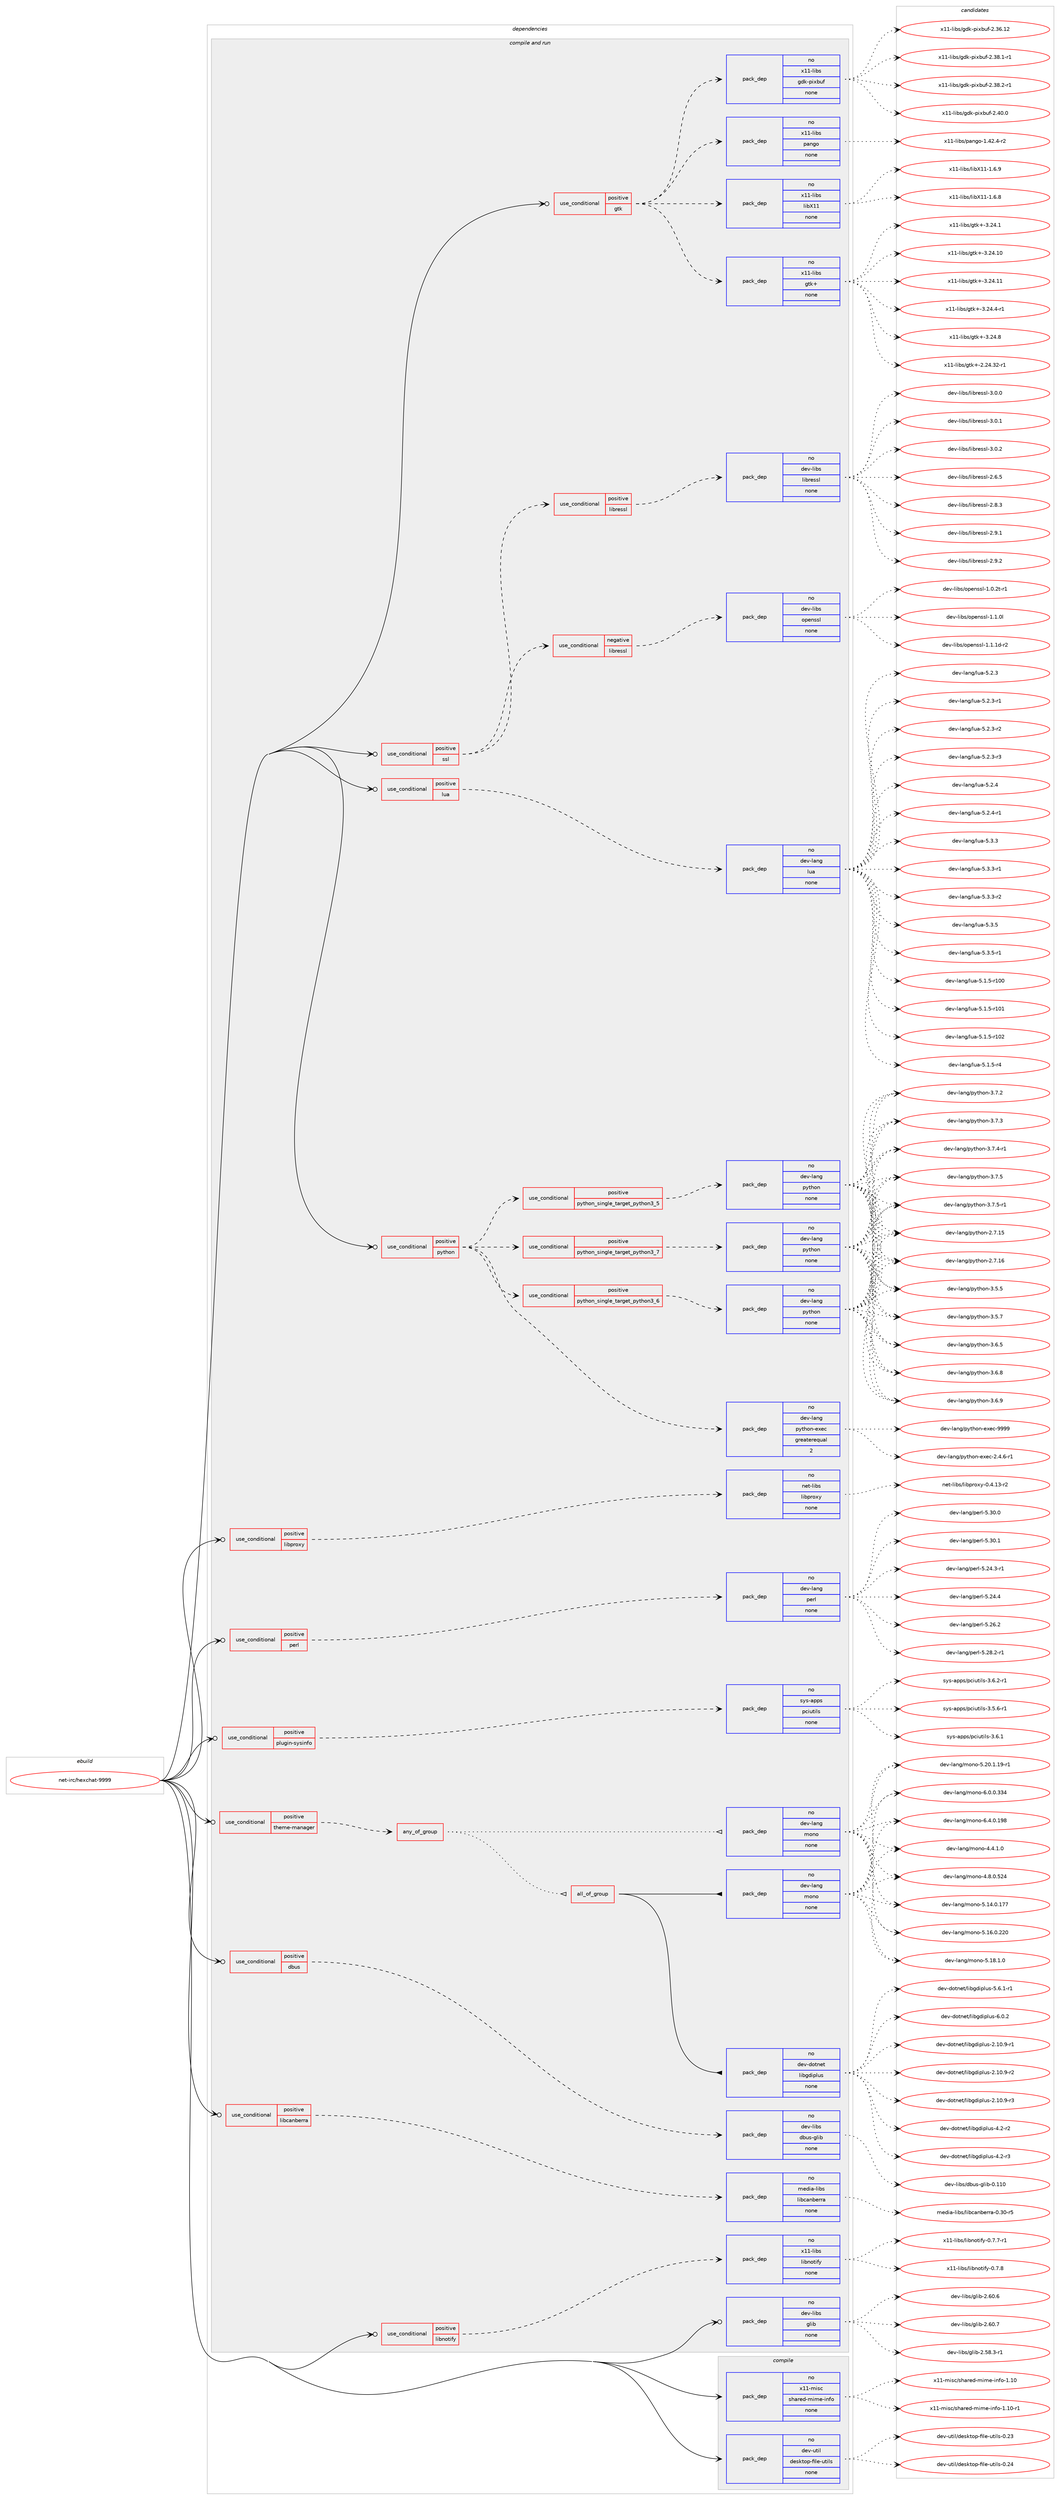 digraph prolog {

# *************
# Graph options
# *************

newrank=true;
concentrate=true;
compound=true;
graph [rankdir=LR,fontname=Helvetica,fontsize=10,ranksep=1.5];#, ranksep=2.5, nodesep=0.2];
edge  [arrowhead=vee];
node  [fontname=Helvetica,fontsize=10];

# **********
# The ebuild
# **********

subgraph cluster_leftcol {
color=gray;
rank=same;
label=<<i>ebuild</i>>;
id [label="net-irc/hexchat-9999", color=red, width=4, href="../net-irc/hexchat-9999.svg"];
}

# ****************
# The dependencies
# ****************

subgraph cluster_midcol {
color=gray;
label=<<i>dependencies</i>>;
subgraph cluster_compile {
fillcolor="#eeeeee";
style=filled;
label=<<i>compile</i>>;
subgraph pack608854 {
dependency823987 [label=<<TABLE BORDER="0" CELLBORDER="1" CELLSPACING="0" CELLPADDING="4" WIDTH="220"><TR><TD ROWSPAN="6" CELLPADDING="30">pack_dep</TD></TR><TR><TD WIDTH="110">no</TD></TR><TR><TD>dev-util</TD></TR><TR><TD>desktop-file-utils</TD></TR><TR><TD>none</TD></TR><TR><TD></TD></TR></TABLE>>, shape=none, color=blue];
}
id:e -> dependency823987:w [weight=20,style="solid",arrowhead="vee"];
subgraph pack608855 {
dependency823988 [label=<<TABLE BORDER="0" CELLBORDER="1" CELLSPACING="0" CELLPADDING="4" WIDTH="220"><TR><TD ROWSPAN="6" CELLPADDING="30">pack_dep</TD></TR><TR><TD WIDTH="110">no</TD></TR><TR><TD>x11-misc</TD></TR><TR><TD>shared-mime-info</TD></TR><TR><TD>none</TD></TR><TR><TD></TD></TR></TABLE>>, shape=none, color=blue];
}
id:e -> dependency823988:w [weight=20,style="solid",arrowhead="vee"];
}
subgraph cluster_compileandrun {
fillcolor="#eeeeee";
style=filled;
label=<<i>compile and run</i>>;
subgraph cond200714 {
dependency823989 [label=<<TABLE BORDER="0" CELLBORDER="1" CELLSPACING="0" CELLPADDING="4"><TR><TD ROWSPAN="3" CELLPADDING="10">use_conditional</TD></TR><TR><TD>positive</TD></TR><TR><TD>dbus</TD></TR></TABLE>>, shape=none, color=red];
subgraph pack608856 {
dependency823990 [label=<<TABLE BORDER="0" CELLBORDER="1" CELLSPACING="0" CELLPADDING="4" WIDTH="220"><TR><TD ROWSPAN="6" CELLPADDING="30">pack_dep</TD></TR><TR><TD WIDTH="110">no</TD></TR><TR><TD>dev-libs</TD></TR><TR><TD>dbus-glib</TD></TR><TR><TD>none</TD></TR><TR><TD></TD></TR></TABLE>>, shape=none, color=blue];
}
dependency823989:e -> dependency823990:w [weight=20,style="dashed",arrowhead="vee"];
}
id:e -> dependency823989:w [weight=20,style="solid",arrowhead="odotvee"];
subgraph cond200715 {
dependency823991 [label=<<TABLE BORDER="0" CELLBORDER="1" CELLSPACING="0" CELLPADDING="4"><TR><TD ROWSPAN="3" CELLPADDING="10">use_conditional</TD></TR><TR><TD>positive</TD></TR><TR><TD>gtk</TD></TR></TABLE>>, shape=none, color=red];
subgraph pack608857 {
dependency823992 [label=<<TABLE BORDER="0" CELLBORDER="1" CELLSPACING="0" CELLPADDING="4" WIDTH="220"><TR><TD ROWSPAN="6" CELLPADDING="30">pack_dep</TD></TR><TR><TD WIDTH="110">no</TD></TR><TR><TD>x11-libs</TD></TR><TR><TD>gdk-pixbuf</TD></TR><TR><TD>none</TD></TR><TR><TD></TD></TR></TABLE>>, shape=none, color=blue];
}
dependency823991:e -> dependency823992:w [weight=20,style="dashed",arrowhead="vee"];
subgraph pack608858 {
dependency823993 [label=<<TABLE BORDER="0" CELLBORDER="1" CELLSPACING="0" CELLPADDING="4" WIDTH="220"><TR><TD ROWSPAN="6" CELLPADDING="30">pack_dep</TD></TR><TR><TD WIDTH="110">no</TD></TR><TR><TD>x11-libs</TD></TR><TR><TD>gtk+</TD></TR><TR><TD>none</TD></TR><TR><TD></TD></TR></TABLE>>, shape=none, color=blue];
}
dependency823991:e -> dependency823993:w [weight=20,style="dashed",arrowhead="vee"];
subgraph pack608859 {
dependency823994 [label=<<TABLE BORDER="0" CELLBORDER="1" CELLSPACING="0" CELLPADDING="4" WIDTH="220"><TR><TD ROWSPAN="6" CELLPADDING="30">pack_dep</TD></TR><TR><TD WIDTH="110">no</TD></TR><TR><TD>x11-libs</TD></TR><TR><TD>libX11</TD></TR><TR><TD>none</TD></TR><TR><TD></TD></TR></TABLE>>, shape=none, color=blue];
}
dependency823991:e -> dependency823994:w [weight=20,style="dashed",arrowhead="vee"];
subgraph pack608860 {
dependency823995 [label=<<TABLE BORDER="0" CELLBORDER="1" CELLSPACING="0" CELLPADDING="4" WIDTH="220"><TR><TD ROWSPAN="6" CELLPADDING="30">pack_dep</TD></TR><TR><TD WIDTH="110">no</TD></TR><TR><TD>x11-libs</TD></TR><TR><TD>pango</TD></TR><TR><TD>none</TD></TR><TR><TD></TD></TR></TABLE>>, shape=none, color=blue];
}
dependency823991:e -> dependency823995:w [weight=20,style="dashed",arrowhead="vee"];
}
id:e -> dependency823991:w [weight=20,style="solid",arrowhead="odotvee"];
subgraph cond200716 {
dependency823996 [label=<<TABLE BORDER="0" CELLBORDER="1" CELLSPACING="0" CELLPADDING="4"><TR><TD ROWSPAN="3" CELLPADDING="10">use_conditional</TD></TR><TR><TD>positive</TD></TR><TR><TD>libcanberra</TD></TR></TABLE>>, shape=none, color=red];
subgraph pack608861 {
dependency823997 [label=<<TABLE BORDER="0" CELLBORDER="1" CELLSPACING="0" CELLPADDING="4" WIDTH="220"><TR><TD ROWSPAN="6" CELLPADDING="30">pack_dep</TD></TR><TR><TD WIDTH="110">no</TD></TR><TR><TD>media-libs</TD></TR><TR><TD>libcanberra</TD></TR><TR><TD>none</TD></TR><TR><TD></TD></TR></TABLE>>, shape=none, color=blue];
}
dependency823996:e -> dependency823997:w [weight=20,style="dashed",arrowhead="vee"];
}
id:e -> dependency823996:w [weight=20,style="solid",arrowhead="odotvee"];
subgraph cond200717 {
dependency823998 [label=<<TABLE BORDER="0" CELLBORDER="1" CELLSPACING="0" CELLPADDING="4"><TR><TD ROWSPAN="3" CELLPADDING="10">use_conditional</TD></TR><TR><TD>positive</TD></TR><TR><TD>libnotify</TD></TR></TABLE>>, shape=none, color=red];
subgraph pack608862 {
dependency823999 [label=<<TABLE BORDER="0" CELLBORDER="1" CELLSPACING="0" CELLPADDING="4" WIDTH="220"><TR><TD ROWSPAN="6" CELLPADDING="30">pack_dep</TD></TR><TR><TD WIDTH="110">no</TD></TR><TR><TD>x11-libs</TD></TR><TR><TD>libnotify</TD></TR><TR><TD>none</TD></TR><TR><TD></TD></TR></TABLE>>, shape=none, color=blue];
}
dependency823998:e -> dependency823999:w [weight=20,style="dashed",arrowhead="vee"];
}
id:e -> dependency823998:w [weight=20,style="solid",arrowhead="odotvee"];
subgraph cond200718 {
dependency824000 [label=<<TABLE BORDER="0" CELLBORDER="1" CELLSPACING="0" CELLPADDING="4"><TR><TD ROWSPAN="3" CELLPADDING="10">use_conditional</TD></TR><TR><TD>positive</TD></TR><TR><TD>libproxy</TD></TR></TABLE>>, shape=none, color=red];
subgraph pack608863 {
dependency824001 [label=<<TABLE BORDER="0" CELLBORDER="1" CELLSPACING="0" CELLPADDING="4" WIDTH="220"><TR><TD ROWSPAN="6" CELLPADDING="30">pack_dep</TD></TR><TR><TD WIDTH="110">no</TD></TR><TR><TD>net-libs</TD></TR><TR><TD>libproxy</TD></TR><TR><TD>none</TD></TR><TR><TD></TD></TR></TABLE>>, shape=none, color=blue];
}
dependency824000:e -> dependency824001:w [weight=20,style="dashed",arrowhead="vee"];
}
id:e -> dependency824000:w [weight=20,style="solid",arrowhead="odotvee"];
subgraph cond200719 {
dependency824002 [label=<<TABLE BORDER="0" CELLBORDER="1" CELLSPACING="0" CELLPADDING="4"><TR><TD ROWSPAN="3" CELLPADDING="10">use_conditional</TD></TR><TR><TD>positive</TD></TR><TR><TD>lua</TD></TR></TABLE>>, shape=none, color=red];
subgraph pack608864 {
dependency824003 [label=<<TABLE BORDER="0" CELLBORDER="1" CELLSPACING="0" CELLPADDING="4" WIDTH="220"><TR><TD ROWSPAN="6" CELLPADDING="30">pack_dep</TD></TR><TR><TD WIDTH="110">no</TD></TR><TR><TD>dev-lang</TD></TR><TR><TD>lua</TD></TR><TR><TD>none</TD></TR><TR><TD></TD></TR></TABLE>>, shape=none, color=blue];
}
dependency824002:e -> dependency824003:w [weight=20,style="dashed",arrowhead="vee"];
}
id:e -> dependency824002:w [weight=20,style="solid",arrowhead="odotvee"];
subgraph cond200720 {
dependency824004 [label=<<TABLE BORDER="0" CELLBORDER="1" CELLSPACING="0" CELLPADDING="4"><TR><TD ROWSPAN="3" CELLPADDING="10">use_conditional</TD></TR><TR><TD>positive</TD></TR><TR><TD>perl</TD></TR></TABLE>>, shape=none, color=red];
subgraph pack608865 {
dependency824005 [label=<<TABLE BORDER="0" CELLBORDER="1" CELLSPACING="0" CELLPADDING="4" WIDTH="220"><TR><TD ROWSPAN="6" CELLPADDING="30">pack_dep</TD></TR><TR><TD WIDTH="110">no</TD></TR><TR><TD>dev-lang</TD></TR><TR><TD>perl</TD></TR><TR><TD>none</TD></TR><TR><TD></TD></TR></TABLE>>, shape=none, color=blue];
}
dependency824004:e -> dependency824005:w [weight=20,style="dashed",arrowhead="vee"];
}
id:e -> dependency824004:w [weight=20,style="solid",arrowhead="odotvee"];
subgraph cond200721 {
dependency824006 [label=<<TABLE BORDER="0" CELLBORDER="1" CELLSPACING="0" CELLPADDING="4"><TR><TD ROWSPAN="3" CELLPADDING="10">use_conditional</TD></TR><TR><TD>positive</TD></TR><TR><TD>plugin-sysinfo</TD></TR></TABLE>>, shape=none, color=red];
subgraph pack608866 {
dependency824007 [label=<<TABLE BORDER="0" CELLBORDER="1" CELLSPACING="0" CELLPADDING="4" WIDTH="220"><TR><TD ROWSPAN="6" CELLPADDING="30">pack_dep</TD></TR><TR><TD WIDTH="110">no</TD></TR><TR><TD>sys-apps</TD></TR><TR><TD>pciutils</TD></TR><TR><TD>none</TD></TR><TR><TD></TD></TR></TABLE>>, shape=none, color=blue];
}
dependency824006:e -> dependency824007:w [weight=20,style="dashed",arrowhead="vee"];
}
id:e -> dependency824006:w [weight=20,style="solid",arrowhead="odotvee"];
subgraph cond200722 {
dependency824008 [label=<<TABLE BORDER="0" CELLBORDER="1" CELLSPACING="0" CELLPADDING="4"><TR><TD ROWSPAN="3" CELLPADDING="10">use_conditional</TD></TR><TR><TD>positive</TD></TR><TR><TD>python</TD></TR></TABLE>>, shape=none, color=red];
subgraph cond200723 {
dependency824009 [label=<<TABLE BORDER="0" CELLBORDER="1" CELLSPACING="0" CELLPADDING="4"><TR><TD ROWSPAN="3" CELLPADDING="10">use_conditional</TD></TR><TR><TD>positive</TD></TR><TR><TD>python_single_target_python3_5</TD></TR></TABLE>>, shape=none, color=red];
subgraph pack608867 {
dependency824010 [label=<<TABLE BORDER="0" CELLBORDER="1" CELLSPACING="0" CELLPADDING="4" WIDTH="220"><TR><TD ROWSPAN="6" CELLPADDING="30">pack_dep</TD></TR><TR><TD WIDTH="110">no</TD></TR><TR><TD>dev-lang</TD></TR><TR><TD>python</TD></TR><TR><TD>none</TD></TR><TR><TD></TD></TR></TABLE>>, shape=none, color=blue];
}
dependency824009:e -> dependency824010:w [weight=20,style="dashed",arrowhead="vee"];
}
dependency824008:e -> dependency824009:w [weight=20,style="dashed",arrowhead="vee"];
subgraph cond200724 {
dependency824011 [label=<<TABLE BORDER="0" CELLBORDER="1" CELLSPACING="0" CELLPADDING="4"><TR><TD ROWSPAN="3" CELLPADDING="10">use_conditional</TD></TR><TR><TD>positive</TD></TR><TR><TD>python_single_target_python3_6</TD></TR></TABLE>>, shape=none, color=red];
subgraph pack608868 {
dependency824012 [label=<<TABLE BORDER="0" CELLBORDER="1" CELLSPACING="0" CELLPADDING="4" WIDTH="220"><TR><TD ROWSPAN="6" CELLPADDING="30">pack_dep</TD></TR><TR><TD WIDTH="110">no</TD></TR><TR><TD>dev-lang</TD></TR><TR><TD>python</TD></TR><TR><TD>none</TD></TR><TR><TD></TD></TR></TABLE>>, shape=none, color=blue];
}
dependency824011:e -> dependency824012:w [weight=20,style="dashed",arrowhead="vee"];
}
dependency824008:e -> dependency824011:w [weight=20,style="dashed",arrowhead="vee"];
subgraph cond200725 {
dependency824013 [label=<<TABLE BORDER="0" CELLBORDER="1" CELLSPACING="0" CELLPADDING="4"><TR><TD ROWSPAN="3" CELLPADDING="10">use_conditional</TD></TR><TR><TD>positive</TD></TR><TR><TD>python_single_target_python3_7</TD></TR></TABLE>>, shape=none, color=red];
subgraph pack608869 {
dependency824014 [label=<<TABLE BORDER="0" CELLBORDER="1" CELLSPACING="0" CELLPADDING="4" WIDTH="220"><TR><TD ROWSPAN="6" CELLPADDING="30">pack_dep</TD></TR><TR><TD WIDTH="110">no</TD></TR><TR><TD>dev-lang</TD></TR><TR><TD>python</TD></TR><TR><TD>none</TD></TR><TR><TD></TD></TR></TABLE>>, shape=none, color=blue];
}
dependency824013:e -> dependency824014:w [weight=20,style="dashed",arrowhead="vee"];
}
dependency824008:e -> dependency824013:w [weight=20,style="dashed",arrowhead="vee"];
subgraph pack608870 {
dependency824015 [label=<<TABLE BORDER="0" CELLBORDER="1" CELLSPACING="0" CELLPADDING="4" WIDTH="220"><TR><TD ROWSPAN="6" CELLPADDING="30">pack_dep</TD></TR><TR><TD WIDTH="110">no</TD></TR><TR><TD>dev-lang</TD></TR><TR><TD>python-exec</TD></TR><TR><TD>greaterequal</TD></TR><TR><TD>2</TD></TR></TABLE>>, shape=none, color=blue];
}
dependency824008:e -> dependency824015:w [weight=20,style="dashed",arrowhead="vee"];
}
id:e -> dependency824008:w [weight=20,style="solid",arrowhead="odotvee"];
subgraph cond200726 {
dependency824016 [label=<<TABLE BORDER="0" CELLBORDER="1" CELLSPACING="0" CELLPADDING="4"><TR><TD ROWSPAN="3" CELLPADDING="10">use_conditional</TD></TR><TR><TD>positive</TD></TR><TR><TD>ssl</TD></TR></TABLE>>, shape=none, color=red];
subgraph cond200727 {
dependency824017 [label=<<TABLE BORDER="0" CELLBORDER="1" CELLSPACING="0" CELLPADDING="4"><TR><TD ROWSPAN="3" CELLPADDING="10">use_conditional</TD></TR><TR><TD>negative</TD></TR><TR><TD>libressl</TD></TR></TABLE>>, shape=none, color=red];
subgraph pack608871 {
dependency824018 [label=<<TABLE BORDER="0" CELLBORDER="1" CELLSPACING="0" CELLPADDING="4" WIDTH="220"><TR><TD ROWSPAN="6" CELLPADDING="30">pack_dep</TD></TR><TR><TD WIDTH="110">no</TD></TR><TR><TD>dev-libs</TD></TR><TR><TD>openssl</TD></TR><TR><TD>none</TD></TR><TR><TD></TD></TR></TABLE>>, shape=none, color=blue];
}
dependency824017:e -> dependency824018:w [weight=20,style="dashed",arrowhead="vee"];
}
dependency824016:e -> dependency824017:w [weight=20,style="dashed",arrowhead="vee"];
subgraph cond200728 {
dependency824019 [label=<<TABLE BORDER="0" CELLBORDER="1" CELLSPACING="0" CELLPADDING="4"><TR><TD ROWSPAN="3" CELLPADDING="10">use_conditional</TD></TR><TR><TD>positive</TD></TR><TR><TD>libressl</TD></TR></TABLE>>, shape=none, color=red];
subgraph pack608872 {
dependency824020 [label=<<TABLE BORDER="0" CELLBORDER="1" CELLSPACING="0" CELLPADDING="4" WIDTH="220"><TR><TD ROWSPAN="6" CELLPADDING="30">pack_dep</TD></TR><TR><TD WIDTH="110">no</TD></TR><TR><TD>dev-libs</TD></TR><TR><TD>libressl</TD></TR><TR><TD>none</TD></TR><TR><TD></TD></TR></TABLE>>, shape=none, color=blue];
}
dependency824019:e -> dependency824020:w [weight=20,style="dashed",arrowhead="vee"];
}
dependency824016:e -> dependency824019:w [weight=20,style="dashed",arrowhead="vee"];
}
id:e -> dependency824016:w [weight=20,style="solid",arrowhead="odotvee"];
subgraph cond200729 {
dependency824021 [label=<<TABLE BORDER="0" CELLBORDER="1" CELLSPACING="0" CELLPADDING="4"><TR><TD ROWSPAN="3" CELLPADDING="10">use_conditional</TD></TR><TR><TD>positive</TD></TR><TR><TD>theme-manager</TD></TR></TABLE>>, shape=none, color=red];
subgraph any13964 {
dependency824022 [label=<<TABLE BORDER="0" CELLBORDER="1" CELLSPACING="0" CELLPADDING="4"><TR><TD CELLPADDING="10">any_of_group</TD></TR></TABLE>>, shape=none, color=red];subgraph all458 {
dependency824023 [label=<<TABLE BORDER="0" CELLBORDER="1" CELLSPACING="0" CELLPADDING="4"><TR><TD CELLPADDING="10">all_of_group</TD></TR></TABLE>>, shape=none, color=red];subgraph pack608873 {
dependency824024 [label=<<TABLE BORDER="0" CELLBORDER="1" CELLSPACING="0" CELLPADDING="4" WIDTH="220"><TR><TD ROWSPAN="6" CELLPADDING="30">pack_dep</TD></TR><TR><TD WIDTH="110">no</TD></TR><TR><TD>dev-lang</TD></TR><TR><TD>mono</TD></TR><TR><TD>none</TD></TR><TR><TD></TD></TR></TABLE>>, shape=none, color=blue];
}
dependency824023:e -> dependency824024:w [weight=20,style="solid",arrowhead="inv"];
subgraph pack608874 {
dependency824025 [label=<<TABLE BORDER="0" CELLBORDER="1" CELLSPACING="0" CELLPADDING="4" WIDTH="220"><TR><TD ROWSPAN="6" CELLPADDING="30">pack_dep</TD></TR><TR><TD WIDTH="110">no</TD></TR><TR><TD>dev-dotnet</TD></TR><TR><TD>libgdiplus</TD></TR><TR><TD>none</TD></TR><TR><TD></TD></TR></TABLE>>, shape=none, color=blue];
}
dependency824023:e -> dependency824025:w [weight=20,style="solid",arrowhead="inv"];
}
dependency824022:e -> dependency824023:w [weight=20,style="dotted",arrowhead="oinv"];
subgraph pack608875 {
dependency824026 [label=<<TABLE BORDER="0" CELLBORDER="1" CELLSPACING="0" CELLPADDING="4" WIDTH="220"><TR><TD ROWSPAN="6" CELLPADDING="30">pack_dep</TD></TR><TR><TD WIDTH="110">no</TD></TR><TR><TD>dev-lang</TD></TR><TR><TD>mono</TD></TR><TR><TD>none</TD></TR><TR><TD></TD></TR></TABLE>>, shape=none, color=blue];
}
dependency824022:e -> dependency824026:w [weight=20,style="dotted",arrowhead="oinv"];
}
dependency824021:e -> dependency824022:w [weight=20,style="dashed",arrowhead="vee"];
}
id:e -> dependency824021:w [weight=20,style="solid",arrowhead="odotvee"];
subgraph pack608876 {
dependency824027 [label=<<TABLE BORDER="0" CELLBORDER="1" CELLSPACING="0" CELLPADDING="4" WIDTH="220"><TR><TD ROWSPAN="6" CELLPADDING="30">pack_dep</TD></TR><TR><TD WIDTH="110">no</TD></TR><TR><TD>dev-libs</TD></TR><TR><TD>glib</TD></TR><TR><TD>none</TD></TR><TR><TD></TD></TR></TABLE>>, shape=none, color=blue];
}
id:e -> dependency824027:w [weight=20,style="solid",arrowhead="odotvee"];
}
subgraph cluster_run {
fillcolor="#eeeeee";
style=filled;
label=<<i>run</i>>;
}
}

# **************
# The candidates
# **************

subgraph cluster_choices {
rank=same;
color=gray;
label=<<i>candidates</i>>;

subgraph choice608854 {
color=black;
nodesep=1;
choice100101118451171161051084710010111510711611111245102105108101451171161051081154548465051 [label="dev-util/desktop-file-utils-0.23", color=red, width=4,href="../dev-util/desktop-file-utils-0.23.svg"];
choice100101118451171161051084710010111510711611111245102105108101451171161051081154548465052 [label="dev-util/desktop-file-utils-0.24", color=red, width=4,href="../dev-util/desktop-file-utils-0.24.svg"];
dependency823987:e -> choice100101118451171161051084710010111510711611111245102105108101451171161051081154548465051:w [style=dotted,weight="100"];
dependency823987:e -> choice100101118451171161051084710010111510711611111245102105108101451171161051081154548465052:w [style=dotted,weight="100"];
}
subgraph choice608855 {
color=black;
nodesep=1;
choice12049494510910511599471151049711410110045109105109101451051101021114549464948 [label="x11-misc/shared-mime-info-1.10", color=red, width=4,href="../x11-misc/shared-mime-info-1.10.svg"];
choice120494945109105115994711510497114101100451091051091014510511010211145494649484511449 [label="x11-misc/shared-mime-info-1.10-r1", color=red, width=4,href="../x11-misc/shared-mime-info-1.10-r1.svg"];
dependency823988:e -> choice12049494510910511599471151049711410110045109105109101451051101021114549464948:w [style=dotted,weight="100"];
dependency823988:e -> choice120494945109105115994711510497114101100451091051091014510511010211145494649484511449:w [style=dotted,weight="100"];
}
subgraph choice608856 {
color=black;
nodesep=1;
choice100101118451081059811547100981171154510310810598454846494948 [label="dev-libs/dbus-glib-0.110", color=red, width=4,href="../dev-libs/dbus-glib-0.110.svg"];
dependency823990:e -> choice100101118451081059811547100981171154510310810598454846494948:w [style=dotted,weight="100"];
}
subgraph choice608857 {
color=black;
nodesep=1;
choice120494945108105981154710310010745112105120981171024550465154464950 [label="x11-libs/gdk-pixbuf-2.36.12", color=red, width=4,href="../x11-libs/gdk-pixbuf-2.36.12.svg"];
choice12049494510810598115471031001074511210512098117102455046515646494511449 [label="x11-libs/gdk-pixbuf-2.38.1-r1", color=red, width=4,href="../x11-libs/gdk-pixbuf-2.38.1-r1.svg"];
choice12049494510810598115471031001074511210512098117102455046515646504511449 [label="x11-libs/gdk-pixbuf-2.38.2-r1", color=red, width=4,href="../x11-libs/gdk-pixbuf-2.38.2-r1.svg"];
choice1204949451081059811547103100107451121051209811710245504652484648 [label="x11-libs/gdk-pixbuf-2.40.0", color=red, width=4,href="../x11-libs/gdk-pixbuf-2.40.0.svg"];
dependency823992:e -> choice120494945108105981154710310010745112105120981171024550465154464950:w [style=dotted,weight="100"];
dependency823992:e -> choice12049494510810598115471031001074511210512098117102455046515646494511449:w [style=dotted,weight="100"];
dependency823992:e -> choice12049494510810598115471031001074511210512098117102455046515646504511449:w [style=dotted,weight="100"];
dependency823992:e -> choice1204949451081059811547103100107451121051209811710245504652484648:w [style=dotted,weight="100"];
}
subgraph choice608858 {
color=black;
nodesep=1;
choice12049494510810598115471031161074345504650524651504511449 [label="x11-libs/gtk+-2.24.32-r1", color=red, width=4,href="../x11-libs/gtk+-2.24.32-r1.svg"];
choice12049494510810598115471031161074345514650524649 [label="x11-libs/gtk+-3.24.1", color=red, width=4,href="../x11-libs/gtk+-3.24.1.svg"];
choice1204949451081059811547103116107434551465052464948 [label="x11-libs/gtk+-3.24.10", color=red, width=4,href="../x11-libs/gtk+-3.24.10.svg"];
choice1204949451081059811547103116107434551465052464949 [label="x11-libs/gtk+-3.24.11", color=red, width=4,href="../x11-libs/gtk+-3.24.11.svg"];
choice120494945108105981154710311610743455146505246524511449 [label="x11-libs/gtk+-3.24.4-r1", color=red, width=4,href="../x11-libs/gtk+-3.24.4-r1.svg"];
choice12049494510810598115471031161074345514650524656 [label="x11-libs/gtk+-3.24.8", color=red, width=4,href="../x11-libs/gtk+-3.24.8.svg"];
dependency823993:e -> choice12049494510810598115471031161074345504650524651504511449:w [style=dotted,weight="100"];
dependency823993:e -> choice12049494510810598115471031161074345514650524649:w [style=dotted,weight="100"];
dependency823993:e -> choice1204949451081059811547103116107434551465052464948:w [style=dotted,weight="100"];
dependency823993:e -> choice1204949451081059811547103116107434551465052464949:w [style=dotted,weight="100"];
dependency823993:e -> choice120494945108105981154710311610743455146505246524511449:w [style=dotted,weight="100"];
dependency823993:e -> choice12049494510810598115471031161074345514650524656:w [style=dotted,weight="100"];
}
subgraph choice608859 {
color=black;
nodesep=1;
choice120494945108105981154710810598884949454946544656 [label="x11-libs/libX11-1.6.8", color=red, width=4,href="../x11-libs/libX11-1.6.8.svg"];
choice120494945108105981154710810598884949454946544657 [label="x11-libs/libX11-1.6.9", color=red, width=4,href="../x11-libs/libX11-1.6.9.svg"];
dependency823994:e -> choice120494945108105981154710810598884949454946544656:w [style=dotted,weight="100"];
dependency823994:e -> choice120494945108105981154710810598884949454946544657:w [style=dotted,weight="100"];
}
subgraph choice608860 {
color=black;
nodesep=1;
choice120494945108105981154711297110103111454946525046524511450 [label="x11-libs/pango-1.42.4-r2", color=red, width=4,href="../x11-libs/pango-1.42.4-r2.svg"];
dependency823995:e -> choice120494945108105981154711297110103111454946525046524511450:w [style=dotted,weight="100"];
}
subgraph choice608861 {
color=black;
nodesep=1;
choice10910110010597451081059811547108105989997110981011141149745484651484511453 [label="media-libs/libcanberra-0.30-r5", color=red, width=4,href="../media-libs/libcanberra-0.30-r5.svg"];
dependency823997:e -> choice10910110010597451081059811547108105989997110981011141149745484651484511453:w [style=dotted,weight="100"];
}
subgraph choice608862 {
color=black;
nodesep=1;
choice1204949451081059811547108105981101111161051021214548465546554511449 [label="x11-libs/libnotify-0.7.7-r1", color=red, width=4,href="../x11-libs/libnotify-0.7.7-r1.svg"];
choice120494945108105981154710810598110111116105102121454846554656 [label="x11-libs/libnotify-0.7.8", color=red, width=4,href="../x11-libs/libnotify-0.7.8.svg"];
dependency823999:e -> choice1204949451081059811547108105981101111161051021214548465546554511449:w [style=dotted,weight="100"];
dependency823999:e -> choice120494945108105981154710810598110111116105102121454846554656:w [style=dotted,weight="100"];
}
subgraph choice608863 {
color=black;
nodesep=1;
choice11010111645108105981154710810598112114111120121454846524649514511450 [label="net-libs/libproxy-0.4.13-r2", color=red, width=4,href="../net-libs/libproxy-0.4.13-r2.svg"];
dependency824001:e -> choice11010111645108105981154710810598112114111120121454846524649514511450:w [style=dotted,weight="100"];
}
subgraph choice608864 {
color=black;
nodesep=1;
choice1001011184510897110103471081179745534649465345114494848 [label="dev-lang/lua-5.1.5-r100", color=red, width=4,href="../dev-lang/lua-5.1.5-r100.svg"];
choice1001011184510897110103471081179745534649465345114494849 [label="dev-lang/lua-5.1.5-r101", color=red, width=4,href="../dev-lang/lua-5.1.5-r101.svg"];
choice1001011184510897110103471081179745534649465345114494850 [label="dev-lang/lua-5.1.5-r102", color=red, width=4,href="../dev-lang/lua-5.1.5-r102.svg"];
choice100101118451089711010347108117974553464946534511452 [label="dev-lang/lua-5.1.5-r4", color=red, width=4,href="../dev-lang/lua-5.1.5-r4.svg"];
choice10010111845108971101034710811797455346504651 [label="dev-lang/lua-5.2.3", color=red, width=4,href="../dev-lang/lua-5.2.3.svg"];
choice100101118451089711010347108117974553465046514511449 [label="dev-lang/lua-5.2.3-r1", color=red, width=4,href="../dev-lang/lua-5.2.3-r1.svg"];
choice100101118451089711010347108117974553465046514511450 [label="dev-lang/lua-5.2.3-r2", color=red, width=4,href="../dev-lang/lua-5.2.3-r2.svg"];
choice100101118451089711010347108117974553465046514511451 [label="dev-lang/lua-5.2.3-r3", color=red, width=4,href="../dev-lang/lua-5.2.3-r3.svg"];
choice10010111845108971101034710811797455346504652 [label="dev-lang/lua-5.2.4", color=red, width=4,href="../dev-lang/lua-5.2.4.svg"];
choice100101118451089711010347108117974553465046524511449 [label="dev-lang/lua-5.2.4-r1", color=red, width=4,href="../dev-lang/lua-5.2.4-r1.svg"];
choice10010111845108971101034710811797455346514651 [label="dev-lang/lua-5.3.3", color=red, width=4,href="../dev-lang/lua-5.3.3.svg"];
choice100101118451089711010347108117974553465146514511449 [label="dev-lang/lua-5.3.3-r1", color=red, width=4,href="../dev-lang/lua-5.3.3-r1.svg"];
choice100101118451089711010347108117974553465146514511450 [label="dev-lang/lua-5.3.3-r2", color=red, width=4,href="../dev-lang/lua-5.3.3-r2.svg"];
choice10010111845108971101034710811797455346514653 [label="dev-lang/lua-5.3.5", color=red, width=4,href="../dev-lang/lua-5.3.5.svg"];
choice100101118451089711010347108117974553465146534511449 [label="dev-lang/lua-5.3.5-r1", color=red, width=4,href="../dev-lang/lua-5.3.5-r1.svg"];
dependency824003:e -> choice1001011184510897110103471081179745534649465345114494848:w [style=dotted,weight="100"];
dependency824003:e -> choice1001011184510897110103471081179745534649465345114494849:w [style=dotted,weight="100"];
dependency824003:e -> choice1001011184510897110103471081179745534649465345114494850:w [style=dotted,weight="100"];
dependency824003:e -> choice100101118451089711010347108117974553464946534511452:w [style=dotted,weight="100"];
dependency824003:e -> choice10010111845108971101034710811797455346504651:w [style=dotted,weight="100"];
dependency824003:e -> choice100101118451089711010347108117974553465046514511449:w [style=dotted,weight="100"];
dependency824003:e -> choice100101118451089711010347108117974553465046514511450:w [style=dotted,weight="100"];
dependency824003:e -> choice100101118451089711010347108117974553465046514511451:w [style=dotted,weight="100"];
dependency824003:e -> choice10010111845108971101034710811797455346504652:w [style=dotted,weight="100"];
dependency824003:e -> choice100101118451089711010347108117974553465046524511449:w [style=dotted,weight="100"];
dependency824003:e -> choice10010111845108971101034710811797455346514651:w [style=dotted,weight="100"];
dependency824003:e -> choice100101118451089711010347108117974553465146514511449:w [style=dotted,weight="100"];
dependency824003:e -> choice100101118451089711010347108117974553465146514511450:w [style=dotted,weight="100"];
dependency824003:e -> choice10010111845108971101034710811797455346514653:w [style=dotted,weight="100"];
dependency824003:e -> choice100101118451089711010347108117974553465146534511449:w [style=dotted,weight="100"];
}
subgraph choice608865 {
color=black;
nodesep=1;
choice100101118451089711010347112101114108455346505246514511449 [label="dev-lang/perl-5.24.3-r1", color=red, width=4,href="../dev-lang/perl-5.24.3-r1.svg"];
choice10010111845108971101034711210111410845534650524652 [label="dev-lang/perl-5.24.4", color=red, width=4,href="../dev-lang/perl-5.24.4.svg"];
choice10010111845108971101034711210111410845534650544650 [label="dev-lang/perl-5.26.2", color=red, width=4,href="../dev-lang/perl-5.26.2.svg"];
choice100101118451089711010347112101114108455346505646504511449 [label="dev-lang/perl-5.28.2-r1", color=red, width=4,href="../dev-lang/perl-5.28.2-r1.svg"];
choice10010111845108971101034711210111410845534651484648 [label="dev-lang/perl-5.30.0", color=red, width=4,href="../dev-lang/perl-5.30.0.svg"];
choice10010111845108971101034711210111410845534651484649 [label="dev-lang/perl-5.30.1", color=red, width=4,href="../dev-lang/perl-5.30.1.svg"];
dependency824005:e -> choice100101118451089711010347112101114108455346505246514511449:w [style=dotted,weight="100"];
dependency824005:e -> choice10010111845108971101034711210111410845534650524652:w [style=dotted,weight="100"];
dependency824005:e -> choice10010111845108971101034711210111410845534650544650:w [style=dotted,weight="100"];
dependency824005:e -> choice100101118451089711010347112101114108455346505646504511449:w [style=dotted,weight="100"];
dependency824005:e -> choice10010111845108971101034711210111410845534651484648:w [style=dotted,weight="100"];
dependency824005:e -> choice10010111845108971101034711210111410845534651484649:w [style=dotted,weight="100"];
}
subgraph choice608866 {
color=black;
nodesep=1;
choice115121115459711211211547112991051171161051081154551465346544511449 [label="sys-apps/pciutils-3.5.6-r1", color=red, width=4,href="../sys-apps/pciutils-3.5.6-r1.svg"];
choice11512111545971121121154711299105117116105108115455146544649 [label="sys-apps/pciutils-3.6.1", color=red, width=4,href="../sys-apps/pciutils-3.6.1.svg"];
choice115121115459711211211547112991051171161051081154551465446504511449 [label="sys-apps/pciutils-3.6.2-r1", color=red, width=4,href="../sys-apps/pciutils-3.6.2-r1.svg"];
dependency824007:e -> choice115121115459711211211547112991051171161051081154551465346544511449:w [style=dotted,weight="100"];
dependency824007:e -> choice11512111545971121121154711299105117116105108115455146544649:w [style=dotted,weight="100"];
dependency824007:e -> choice115121115459711211211547112991051171161051081154551465446504511449:w [style=dotted,weight="100"];
}
subgraph choice608867 {
color=black;
nodesep=1;
choice10010111845108971101034711212111610411111045504655464953 [label="dev-lang/python-2.7.15", color=red, width=4,href="../dev-lang/python-2.7.15.svg"];
choice10010111845108971101034711212111610411111045504655464954 [label="dev-lang/python-2.7.16", color=red, width=4,href="../dev-lang/python-2.7.16.svg"];
choice100101118451089711010347112121116104111110455146534653 [label="dev-lang/python-3.5.5", color=red, width=4,href="../dev-lang/python-3.5.5.svg"];
choice100101118451089711010347112121116104111110455146534655 [label="dev-lang/python-3.5.7", color=red, width=4,href="../dev-lang/python-3.5.7.svg"];
choice100101118451089711010347112121116104111110455146544653 [label="dev-lang/python-3.6.5", color=red, width=4,href="../dev-lang/python-3.6.5.svg"];
choice100101118451089711010347112121116104111110455146544656 [label="dev-lang/python-3.6.8", color=red, width=4,href="../dev-lang/python-3.6.8.svg"];
choice100101118451089711010347112121116104111110455146544657 [label="dev-lang/python-3.6.9", color=red, width=4,href="../dev-lang/python-3.6.9.svg"];
choice100101118451089711010347112121116104111110455146554650 [label="dev-lang/python-3.7.2", color=red, width=4,href="../dev-lang/python-3.7.2.svg"];
choice100101118451089711010347112121116104111110455146554651 [label="dev-lang/python-3.7.3", color=red, width=4,href="../dev-lang/python-3.7.3.svg"];
choice1001011184510897110103471121211161041111104551465546524511449 [label="dev-lang/python-3.7.4-r1", color=red, width=4,href="../dev-lang/python-3.7.4-r1.svg"];
choice100101118451089711010347112121116104111110455146554653 [label="dev-lang/python-3.7.5", color=red, width=4,href="../dev-lang/python-3.7.5.svg"];
choice1001011184510897110103471121211161041111104551465546534511449 [label="dev-lang/python-3.7.5-r1", color=red, width=4,href="../dev-lang/python-3.7.5-r1.svg"];
dependency824010:e -> choice10010111845108971101034711212111610411111045504655464953:w [style=dotted,weight="100"];
dependency824010:e -> choice10010111845108971101034711212111610411111045504655464954:w [style=dotted,weight="100"];
dependency824010:e -> choice100101118451089711010347112121116104111110455146534653:w [style=dotted,weight="100"];
dependency824010:e -> choice100101118451089711010347112121116104111110455146534655:w [style=dotted,weight="100"];
dependency824010:e -> choice100101118451089711010347112121116104111110455146544653:w [style=dotted,weight="100"];
dependency824010:e -> choice100101118451089711010347112121116104111110455146544656:w [style=dotted,weight="100"];
dependency824010:e -> choice100101118451089711010347112121116104111110455146544657:w [style=dotted,weight="100"];
dependency824010:e -> choice100101118451089711010347112121116104111110455146554650:w [style=dotted,weight="100"];
dependency824010:e -> choice100101118451089711010347112121116104111110455146554651:w [style=dotted,weight="100"];
dependency824010:e -> choice1001011184510897110103471121211161041111104551465546524511449:w [style=dotted,weight="100"];
dependency824010:e -> choice100101118451089711010347112121116104111110455146554653:w [style=dotted,weight="100"];
dependency824010:e -> choice1001011184510897110103471121211161041111104551465546534511449:w [style=dotted,weight="100"];
}
subgraph choice608868 {
color=black;
nodesep=1;
choice10010111845108971101034711212111610411111045504655464953 [label="dev-lang/python-2.7.15", color=red, width=4,href="../dev-lang/python-2.7.15.svg"];
choice10010111845108971101034711212111610411111045504655464954 [label="dev-lang/python-2.7.16", color=red, width=4,href="../dev-lang/python-2.7.16.svg"];
choice100101118451089711010347112121116104111110455146534653 [label="dev-lang/python-3.5.5", color=red, width=4,href="../dev-lang/python-3.5.5.svg"];
choice100101118451089711010347112121116104111110455146534655 [label="dev-lang/python-3.5.7", color=red, width=4,href="../dev-lang/python-3.5.7.svg"];
choice100101118451089711010347112121116104111110455146544653 [label="dev-lang/python-3.6.5", color=red, width=4,href="../dev-lang/python-3.6.5.svg"];
choice100101118451089711010347112121116104111110455146544656 [label="dev-lang/python-3.6.8", color=red, width=4,href="../dev-lang/python-3.6.8.svg"];
choice100101118451089711010347112121116104111110455146544657 [label="dev-lang/python-3.6.9", color=red, width=4,href="../dev-lang/python-3.6.9.svg"];
choice100101118451089711010347112121116104111110455146554650 [label="dev-lang/python-3.7.2", color=red, width=4,href="../dev-lang/python-3.7.2.svg"];
choice100101118451089711010347112121116104111110455146554651 [label="dev-lang/python-3.7.3", color=red, width=4,href="../dev-lang/python-3.7.3.svg"];
choice1001011184510897110103471121211161041111104551465546524511449 [label="dev-lang/python-3.7.4-r1", color=red, width=4,href="../dev-lang/python-3.7.4-r1.svg"];
choice100101118451089711010347112121116104111110455146554653 [label="dev-lang/python-3.7.5", color=red, width=4,href="../dev-lang/python-3.7.5.svg"];
choice1001011184510897110103471121211161041111104551465546534511449 [label="dev-lang/python-3.7.5-r1", color=red, width=4,href="../dev-lang/python-3.7.5-r1.svg"];
dependency824012:e -> choice10010111845108971101034711212111610411111045504655464953:w [style=dotted,weight="100"];
dependency824012:e -> choice10010111845108971101034711212111610411111045504655464954:w [style=dotted,weight="100"];
dependency824012:e -> choice100101118451089711010347112121116104111110455146534653:w [style=dotted,weight="100"];
dependency824012:e -> choice100101118451089711010347112121116104111110455146534655:w [style=dotted,weight="100"];
dependency824012:e -> choice100101118451089711010347112121116104111110455146544653:w [style=dotted,weight="100"];
dependency824012:e -> choice100101118451089711010347112121116104111110455146544656:w [style=dotted,weight="100"];
dependency824012:e -> choice100101118451089711010347112121116104111110455146544657:w [style=dotted,weight="100"];
dependency824012:e -> choice100101118451089711010347112121116104111110455146554650:w [style=dotted,weight="100"];
dependency824012:e -> choice100101118451089711010347112121116104111110455146554651:w [style=dotted,weight="100"];
dependency824012:e -> choice1001011184510897110103471121211161041111104551465546524511449:w [style=dotted,weight="100"];
dependency824012:e -> choice100101118451089711010347112121116104111110455146554653:w [style=dotted,weight="100"];
dependency824012:e -> choice1001011184510897110103471121211161041111104551465546534511449:w [style=dotted,weight="100"];
}
subgraph choice608869 {
color=black;
nodesep=1;
choice10010111845108971101034711212111610411111045504655464953 [label="dev-lang/python-2.7.15", color=red, width=4,href="../dev-lang/python-2.7.15.svg"];
choice10010111845108971101034711212111610411111045504655464954 [label="dev-lang/python-2.7.16", color=red, width=4,href="../dev-lang/python-2.7.16.svg"];
choice100101118451089711010347112121116104111110455146534653 [label="dev-lang/python-3.5.5", color=red, width=4,href="../dev-lang/python-3.5.5.svg"];
choice100101118451089711010347112121116104111110455146534655 [label="dev-lang/python-3.5.7", color=red, width=4,href="../dev-lang/python-3.5.7.svg"];
choice100101118451089711010347112121116104111110455146544653 [label="dev-lang/python-3.6.5", color=red, width=4,href="../dev-lang/python-3.6.5.svg"];
choice100101118451089711010347112121116104111110455146544656 [label="dev-lang/python-3.6.8", color=red, width=4,href="../dev-lang/python-3.6.8.svg"];
choice100101118451089711010347112121116104111110455146544657 [label="dev-lang/python-3.6.9", color=red, width=4,href="../dev-lang/python-3.6.9.svg"];
choice100101118451089711010347112121116104111110455146554650 [label="dev-lang/python-3.7.2", color=red, width=4,href="../dev-lang/python-3.7.2.svg"];
choice100101118451089711010347112121116104111110455146554651 [label="dev-lang/python-3.7.3", color=red, width=4,href="../dev-lang/python-3.7.3.svg"];
choice1001011184510897110103471121211161041111104551465546524511449 [label="dev-lang/python-3.7.4-r1", color=red, width=4,href="../dev-lang/python-3.7.4-r1.svg"];
choice100101118451089711010347112121116104111110455146554653 [label="dev-lang/python-3.7.5", color=red, width=4,href="../dev-lang/python-3.7.5.svg"];
choice1001011184510897110103471121211161041111104551465546534511449 [label="dev-lang/python-3.7.5-r1", color=red, width=4,href="../dev-lang/python-3.7.5-r1.svg"];
dependency824014:e -> choice10010111845108971101034711212111610411111045504655464953:w [style=dotted,weight="100"];
dependency824014:e -> choice10010111845108971101034711212111610411111045504655464954:w [style=dotted,weight="100"];
dependency824014:e -> choice100101118451089711010347112121116104111110455146534653:w [style=dotted,weight="100"];
dependency824014:e -> choice100101118451089711010347112121116104111110455146534655:w [style=dotted,weight="100"];
dependency824014:e -> choice100101118451089711010347112121116104111110455146544653:w [style=dotted,weight="100"];
dependency824014:e -> choice100101118451089711010347112121116104111110455146544656:w [style=dotted,weight="100"];
dependency824014:e -> choice100101118451089711010347112121116104111110455146544657:w [style=dotted,weight="100"];
dependency824014:e -> choice100101118451089711010347112121116104111110455146554650:w [style=dotted,weight="100"];
dependency824014:e -> choice100101118451089711010347112121116104111110455146554651:w [style=dotted,weight="100"];
dependency824014:e -> choice1001011184510897110103471121211161041111104551465546524511449:w [style=dotted,weight="100"];
dependency824014:e -> choice100101118451089711010347112121116104111110455146554653:w [style=dotted,weight="100"];
dependency824014:e -> choice1001011184510897110103471121211161041111104551465546534511449:w [style=dotted,weight="100"];
}
subgraph choice608870 {
color=black;
nodesep=1;
choice10010111845108971101034711212111610411111045101120101994550465246544511449 [label="dev-lang/python-exec-2.4.6-r1", color=red, width=4,href="../dev-lang/python-exec-2.4.6-r1.svg"];
choice10010111845108971101034711212111610411111045101120101994557575757 [label="dev-lang/python-exec-9999", color=red, width=4,href="../dev-lang/python-exec-9999.svg"];
dependency824015:e -> choice10010111845108971101034711212111610411111045101120101994550465246544511449:w [style=dotted,weight="100"];
dependency824015:e -> choice10010111845108971101034711212111610411111045101120101994557575757:w [style=dotted,weight="100"];
}
subgraph choice608871 {
color=black;
nodesep=1;
choice1001011184510810598115471111121011101151151084549464846501164511449 [label="dev-libs/openssl-1.0.2t-r1", color=red, width=4,href="../dev-libs/openssl-1.0.2t-r1.svg"];
choice100101118451081059811547111112101110115115108454946494648108 [label="dev-libs/openssl-1.1.0l", color=red, width=4,href="../dev-libs/openssl-1.1.0l.svg"];
choice1001011184510810598115471111121011101151151084549464946491004511450 [label="dev-libs/openssl-1.1.1d-r2", color=red, width=4,href="../dev-libs/openssl-1.1.1d-r2.svg"];
dependency824018:e -> choice1001011184510810598115471111121011101151151084549464846501164511449:w [style=dotted,weight="100"];
dependency824018:e -> choice100101118451081059811547111112101110115115108454946494648108:w [style=dotted,weight="100"];
dependency824018:e -> choice1001011184510810598115471111121011101151151084549464946491004511450:w [style=dotted,weight="100"];
}
subgraph choice608872 {
color=black;
nodesep=1;
choice10010111845108105981154710810598114101115115108455046544653 [label="dev-libs/libressl-2.6.5", color=red, width=4,href="../dev-libs/libressl-2.6.5.svg"];
choice10010111845108105981154710810598114101115115108455046564651 [label="dev-libs/libressl-2.8.3", color=red, width=4,href="../dev-libs/libressl-2.8.3.svg"];
choice10010111845108105981154710810598114101115115108455046574649 [label="dev-libs/libressl-2.9.1", color=red, width=4,href="../dev-libs/libressl-2.9.1.svg"];
choice10010111845108105981154710810598114101115115108455046574650 [label="dev-libs/libressl-2.9.2", color=red, width=4,href="../dev-libs/libressl-2.9.2.svg"];
choice10010111845108105981154710810598114101115115108455146484648 [label="dev-libs/libressl-3.0.0", color=red, width=4,href="../dev-libs/libressl-3.0.0.svg"];
choice10010111845108105981154710810598114101115115108455146484649 [label="dev-libs/libressl-3.0.1", color=red, width=4,href="../dev-libs/libressl-3.0.1.svg"];
choice10010111845108105981154710810598114101115115108455146484650 [label="dev-libs/libressl-3.0.2", color=red, width=4,href="../dev-libs/libressl-3.0.2.svg"];
dependency824020:e -> choice10010111845108105981154710810598114101115115108455046544653:w [style=dotted,weight="100"];
dependency824020:e -> choice10010111845108105981154710810598114101115115108455046564651:w [style=dotted,weight="100"];
dependency824020:e -> choice10010111845108105981154710810598114101115115108455046574649:w [style=dotted,weight="100"];
dependency824020:e -> choice10010111845108105981154710810598114101115115108455046574650:w [style=dotted,weight="100"];
dependency824020:e -> choice10010111845108105981154710810598114101115115108455146484648:w [style=dotted,weight="100"];
dependency824020:e -> choice10010111845108105981154710810598114101115115108455146484649:w [style=dotted,weight="100"];
dependency824020:e -> choice10010111845108105981154710810598114101115115108455146484650:w [style=dotted,weight="100"];
}
subgraph choice608873 {
color=black;
nodesep=1;
choice1001011184510897110103471091111101114552465246494648 [label="dev-lang/mono-4.4.1.0", color=red, width=4,href="../dev-lang/mono-4.4.1.0.svg"];
choice10010111845108971101034710911111011145524656464846535052 [label="dev-lang/mono-4.8.0.524", color=red, width=4,href="../dev-lang/mono-4.8.0.524.svg"];
choice1001011184510897110103471091111101114553464952464846495555 [label="dev-lang/mono-5.14.0.177", color=red, width=4,href="../dev-lang/mono-5.14.0.177.svg"];
choice1001011184510897110103471091111101114553464954464846505048 [label="dev-lang/mono-5.16.0.220", color=red, width=4,href="../dev-lang/mono-5.16.0.220.svg"];
choice100101118451089711010347109111110111455346495646494648 [label="dev-lang/mono-5.18.1.0", color=red, width=4,href="../dev-lang/mono-5.18.1.0.svg"];
choice100101118451089711010347109111110111455346504846494649574511449 [label="dev-lang/mono-5.20.1.19-r1", color=red, width=4,href="../dev-lang/mono-5.20.1.19-r1.svg"];
choice10010111845108971101034710911111011145544648464846515152 [label="dev-lang/mono-6.0.0.334", color=red, width=4,href="../dev-lang/mono-6.0.0.334.svg"];
choice10010111845108971101034710911111011145544652464846495756 [label="dev-lang/mono-6.4.0.198", color=red, width=4,href="../dev-lang/mono-6.4.0.198.svg"];
dependency824024:e -> choice1001011184510897110103471091111101114552465246494648:w [style=dotted,weight="100"];
dependency824024:e -> choice10010111845108971101034710911111011145524656464846535052:w [style=dotted,weight="100"];
dependency824024:e -> choice1001011184510897110103471091111101114553464952464846495555:w [style=dotted,weight="100"];
dependency824024:e -> choice1001011184510897110103471091111101114553464954464846505048:w [style=dotted,weight="100"];
dependency824024:e -> choice100101118451089711010347109111110111455346495646494648:w [style=dotted,weight="100"];
dependency824024:e -> choice100101118451089711010347109111110111455346504846494649574511449:w [style=dotted,weight="100"];
dependency824024:e -> choice10010111845108971101034710911111011145544648464846515152:w [style=dotted,weight="100"];
dependency824024:e -> choice10010111845108971101034710911111011145544652464846495756:w [style=dotted,weight="100"];
}
subgraph choice608874 {
color=black;
nodesep=1;
choice100101118451001111161101011164710810598103100105112108117115455046494846574511449 [label="dev-dotnet/libgdiplus-2.10.9-r1", color=red, width=4,href="../dev-dotnet/libgdiplus-2.10.9-r1.svg"];
choice100101118451001111161101011164710810598103100105112108117115455046494846574511450 [label="dev-dotnet/libgdiplus-2.10.9-r2", color=red, width=4,href="../dev-dotnet/libgdiplus-2.10.9-r2.svg"];
choice100101118451001111161101011164710810598103100105112108117115455046494846574511451 [label="dev-dotnet/libgdiplus-2.10.9-r3", color=red, width=4,href="../dev-dotnet/libgdiplus-2.10.9-r3.svg"];
choice100101118451001111161101011164710810598103100105112108117115455246504511450 [label="dev-dotnet/libgdiplus-4.2-r2", color=red, width=4,href="../dev-dotnet/libgdiplus-4.2-r2.svg"];
choice100101118451001111161101011164710810598103100105112108117115455246504511451 [label="dev-dotnet/libgdiplus-4.2-r3", color=red, width=4,href="../dev-dotnet/libgdiplus-4.2-r3.svg"];
choice1001011184510011111611010111647108105981031001051121081171154553465446494511449 [label="dev-dotnet/libgdiplus-5.6.1-r1", color=red, width=4,href="../dev-dotnet/libgdiplus-5.6.1-r1.svg"];
choice100101118451001111161101011164710810598103100105112108117115455446484650 [label="dev-dotnet/libgdiplus-6.0.2", color=red, width=4,href="../dev-dotnet/libgdiplus-6.0.2.svg"];
dependency824025:e -> choice100101118451001111161101011164710810598103100105112108117115455046494846574511449:w [style=dotted,weight="100"];
dependency824025:e -> choice100101118451001111161101011164710810598103100105112108117115455046494846574511450:w [style=dotted,weight="100"];
dependency824025:e -> choice100101118451001111161101011164710810598103100105112108117115455046494846574511451:w [style=dotted,weight="100"];
dependency824025:e -> choice100101118451001111161101011164710810598103100105112108117115455246504511450:w [style=dotted,weight="100"];
dependency824025:e -> choice100101118451001111161101011164710810598103100105112108117115455246504511451:w [style=dotted,weight="100"];
dependency824025:e -> choice1001011184510011111611010111647108105981031001051121081171154553465446494511449:w [style=dotted,weight="100"];
dependency824025:e -> choice100101118451001111161101011164710810598103100105112108117115455446484650:w [style=dotted,weight="100"];
}
subgraph choice608875 {
color=black;
nodesep=1;
choice1001011184510897110103471091111101114552465246494648 [label="dev-lang/mono-4.4.1.0", color=red, width=4,href="../dev-lang/mono-4.4.1.0.svg"];
choice10010111845108971101034710911111011145524656464846535052 [label="dev-lang/mono-4.8.0.524", color=red, width=4,href="../dev-lang/mono-4.8.0.524.svg"];
choice1001011184510897110103471091111101114553464952464846495555 [label="dev-lang/mono-5.14.0.177", color=red, width=4,href="../dev-lang/mono-5.14.0.177.svg"];
choice1001011184510897110103471091111101114553464954464846505048 [label="dev-lang/mono-5.16.0.220", color=red, width=4,href="../dev-lang/mono-5.16.0.220.svg"];
choice100101118451089711010347109111110111455346495646494648 [label="dev-lang/mono-5.18.1.0", color=red, width=4,href="../dev-lang/mono-5.18.1.0.svg"];
choice100101118451089711010347109111110111455346504846494649574511449 [label="dev-lang/mono-5.20.1.19-r1", color=red, width=4,href="../dev-lang/mono-5.20.1.19-r1.svg"];
choice10010111845108971101034710911111011145544648464846515152 [label="dev-lang/mono-6.0.0.334", color=red, width=4,href="../dev-lang/mono-6.0.0.334.svg"];
choice10010111845108971101034710911111011145544652464846495756 [label="dev-lang/mono-6.4.0.198", color=red, width=4,href="../dev-lang/mono-6.4.0.198.svg"];
dependency824026:e -> choice1001011184510897110103471091111101114552465246494648:w [style=dotted,weight="100"];
dependency824026:e -> choice10010111845108971101034710911111011145524656464846535052:w [style=dotted,weight="100"];
dependency824026:e -> choice1001011184510897110103471091111101114553464952464846495555:w [style=dotted,weight="100"];
dependency824026:e -> choice1001011184510897110103471091111101114553464954464846505048:w [style=dotted,weight="100"];
dependency824026:e -> choice100101118451089711010347109111110111455346495646494648:w [style=dotted,weight="100"];
dependency824026:e -> choice100101118451089711010347109111110111455346504846494649574511449:w [style=dotted,weight="100"];
dependency824026:e -> choice10010111845108971101034710911111011145544648464846515152:w [style=dotted,weight="100"];
dependency824026:e -> choice10010111845108971101034710911111011145544652464846495756:w [style=dotted,weight="100"];
}
subgraph choice608876 {
color=black;
nodesep=1;
choice10010111845108105981154710310810598455046535646514511449 [label="dev-libs/glib-2.58.3-r1", color=red, width=4,href="../dev-libs/glib-2.58.3-r1.svg"];
choice1001011184510810598115471031081059845504654484654 [label="dev-libs/glib-2.60.6", color=red, width=4,href="../dev-libs/glib-2.60.6.svg"];
choice1001011184510810598115471031081059845504654484655 [label="dev-libs/glib-2.60.7", color=red, width=4,href="../dev-libs/glib-2.60.7.svg"];
dependency824027:e -> choice10010111845108105981154710310810598455046535646514511449:w [style=dotted,weight="100"];
dependency824027:e -> choice1001011184510810598115471031081059845504654484654:w [style=dotted,weight="100"];
dependency824027:e -> choice1001011184510810598115471031081059845504654484655:w [style=dotted,weight="100"];
}
}

}
